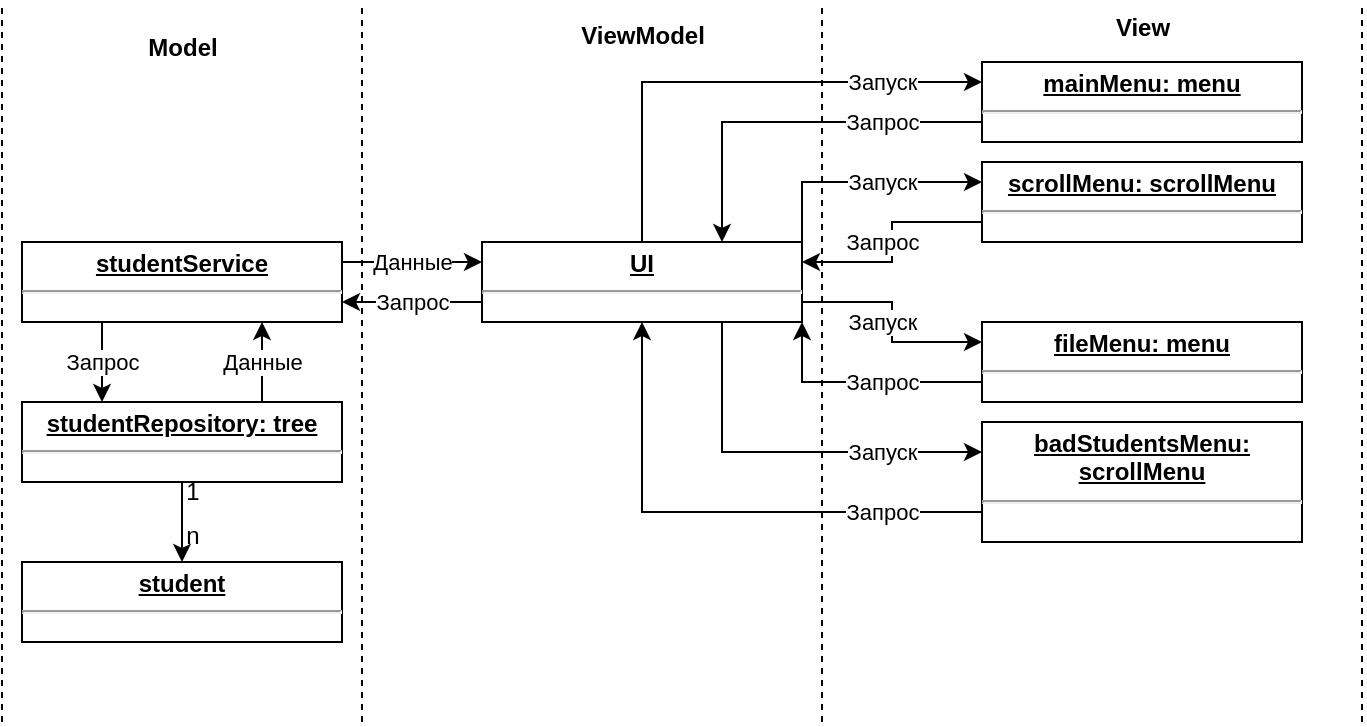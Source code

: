 <mxfile version="22.1.11" type="device">
  <diagram id="R2lEEEUBdFMjLlhIrx00" name="Page-1">
    <mxGraphModel dx="1556" dy="919" grid="1" gridSize="10" guides="1" tooltips="1" connect="1" arrows="1" fold="1" page="1" pageScale="1" pageWidth="850" pageHeight="1100" math="0" shadow="0" extFonts="Permanent Marker^https://fonts.googleapis.com/css?family=Permanent+Marker">
      <root>
        <mxCell id="0" />
        <mxCell id="1" parent="0" />
        <mxCell id="0ZcAbbA8atxMmMq-mmeC-13" value="Данные" style="edgeStyle=orthogonalEdgeStyle;rounded=0;orthogonalLoop=1;jettySize=auto;html=1;exitX=1;exitY=0.25;exitDx=0;exitDy=0;entryX=0;entryY=0.25;entryDx=0;entryDy=0;" edge="1" parent="1" source="ohvO5Vo5CfMUZhDfnE57-1" target="ohvO5Vo5CfMUZhDfnE57-2">
          <mxGeometry relative="1" as="geometry" />
        </mxCell>
        <mxCell id="0ZcAbbA8atxMmMq-mmeC-21" value="Запрос" style="edgeStyle=orthogonalEdgeStyle;rounded=0;orthogonalLoop=1;jettySize=auto;html=1;exitX=0.25;exitY=1;exitDx=0;exitDy=0;entryX=0.25;entryY=0;entryDx=0;entryDy=0;" edge="1" parent="1" source="ohvO5Vo5CfMUZhDfnE57-1" target="0ZcAbbA8atxMmMq-mmeC-1">
          <mxGeometry relative="1" as="geometry" />
        </mxCell>
        <mxCell id="ohvO5Vo5CfMUZhDfnE57-1" value="&lt;p style=&quot;margin:0px;margin-top:4px;text-align:center;text-decoration:underline;&quot;&gt;&lt;b&gt;studentService&lt;/b&gt;&lt;/p&gt;&lt;hr&gt;&lt;p style=&quot;margin:0px;margin-left:8px;&quot;&gt;&lt;br&gt;&lt;/p&gt;" style="verticalAlign=top;align=left;overflow=fill;fontSize=12;fontFamily=Helvetica;html=1;whiteSpace=wrap;" parent="1" vertex="1">
          <mxGeometry x="130" y="200" width="160" height="40" as="geometry" />
        </mxCell>
        <mxCell id="0ZcAbbA8atxMmMq-mmeC-12" value="Запуск" style="edgeStyle=orthogonalEdgeStyle;rounded=0;orthogonalLoop=1;jettySize=auto;html=1;exitX=0.75;exitY=1;exitDx=0;exitDy=0;entryX=0;entryY=0.25;entryDx=0;entryDy=0;" edge="1" parent="1" source="ohvO5Vo5CfMUZhDfnE57-2" target="ohvO5Vo5CfMUZhDfnE57-3">
          <mxGeometry x="0.487" relative="1" as="geometry">
            <mxPoint as="offset" />
          </mxGeometry>
        </mxCell>
        <mxCell id="0ZcAbbA8atxMmMq-mmeC-14" value="Запрос" style="edgeStyle=orthogonalEdgeStyle;rounded=0;orthogonalLoop=1;jettySize=auto;html=1;exitX=0;exitY=0.75;exitDx=0;exitDy=0;entryX=1;entryY=0.75;entryDx=0;entryDy=0;" edge="1" parent="1" source="ohvO5Vo5CfMUZhDfnE57-2" target="ohvO5Vo5CfMUZhDfnE57-1">
          <mxGeometry relative="1" as="geometry" />
        </mxCell>
        <mxCell id="0ZcAbbA8atxMmMq-mmeC-16" value="Запуск" style="edgeStyle=orthogonalEdgeStyle;rounded=0;orthogonalLoop=1;jettySize=auto;html=1;exitX=1;exitY=0;exitDx=0;exitDy=0;entryX=0;entryY=0.25;entryDx=0;entryDy=0;" edge="1" parent="1" source="ohvO5Vo5CfMUZhDfnE57-2" target="ohvO5Vo5CfMUZhDfnE57-5">
          <mxGeometry x="0.167" relative="1" as="geometry">
            <mxPoint as="offset" />
          </mxGeometry>
        </mxCell>
        <mxCell id="0ZcAbbA8atxMmMq-mmeC-17" value="Запуск" style="edgeStyle=orthogonalEdgeStyle;rounded=0;orthogonalLoop=1;jettySize=auto;html=1;exitX=0.5;exitY=0;exitDx=0;exitDy=0;entryX=0;entryY=0.25;entryDx=0;entryDy=0;" edge="1" parent="1" source="ohvO5Vo5CfMUZhDfnE57-2" target="ohvO5Vo5CfMUZhDfnE57-6">
          <mxGeometry x="0.6" relative="1" as="geometry">
            <mxPoint as="offset" />
          </mxGeometry>
        </mxCell>
        <mxCell id="0ZcAbbA8atxMmMq-mmeC-20" value="Запуск" style="edgeStyle=orthogonalEdgeStyle;rounded=0;orthogonalLoop=1;jettySize=auto;html=1;exitX=1;exitY=0.75;exitDx=0;exitDy=0;entryX=0;entryY=0.25;entryDx=0;entryDy=0;" edge="1" parent="1" source="ohvO5Vo5CfMUZhDfnE57-2" target="ohvO5Vo5CfMUZhDfnE57-4">
          <mxGeometry y="-5" relative="1" as="geometry">
            <mxPoint as="offset" />
          </mxGeometry>
        </mxCell>
        <mxCell id="ohvO5Vo5CfMUZhDfnE57-2" value="&lt;p style=&quot;margin:0px;margin-top:4px;text-align:center;text-decoration:underline;&quot;&gt;&lt;b&gt;UI&lt;/b&gt;&lt;/p&gt;&lt;hr&gt;&lt;p style=&quot;margin:0px;margin-left:8px;&quot;&gt;&lt;br&gt;&lt;/p&gt;" style="verticalAlign=top;align=left;overflow=fill;fontSize=12;fontFamily=Helvetica;html=1;whiteSpace=wrap;" parent="1" vertex="1">
          <mxGeometry x="360" y="200" width="160" height="40" as="geometry" />
        </mxCell>
        <mxCell id="ohvO5Vo5CfMUZhDfnE57-3" value="&lt;p style=&quot;margin:0px;margin-top:4px;text-align:center;text-decoration:underline;&quot;&gt;&lt;b&gt;badStudentsMenu: scrollMenu&lt;/b&gt;&lt;/p&gt;&lt;hr&gt;&lt;p style=&quot;margin:0px;margin-left:8px;&quot;&gt;&lt;br&gt;&lt;/p&gt;" style="verticalAlign=top;align=left;overflow=fill;fontSize=12;fontFamily=Helvetica;html=1;whiteSpace=wrap;" parent="1" vertex="1">
          <mxGeometry x="610" y="290" width="160" height="60" as="geometry" />
        </mxCell>
        <mxCell id="0ZcAbbA8atxMmMq-mmeC-19" value="Запрос" style="edgeStyle=orthogonalEdgeStyle;rounded=0;orthogonalLoop=1;jettySize=auto;html=1;exitX=0;exitY=0.75;exitDx=0;exitDy=0;entryX=1;entryY=1;entryDx=0;entryDy=0;" edge="1" parent="1" source="ohvO5Vo5CfMUZhDfnE57-4" target="ohvO5Vo5CfMUZhDfnE57-2">
          <mxGeometry x="-0.167" relative="1" as="geometry">
            <mxPoint as="offset" />
          </mxGeometry>
        </mxCell>
        <mxCell id="ohvO5Vo5CfMUZhDfnE57-4" value="&lt;p style=&quot;margin:0px;margin-top:4px;text-align:center;text-decoration:underline;&quot;&gt;&lt;b&gt;fileMenu: menu&lt;/b&gt;&lt;/p&gt;&lt;hr&gt;&lt;p style=&quot;margin:0px;margin-left:8px;&quot;&gt;&lt;br&gt;&lt;/p&gt;" style="verticalAlign=top;align=left;overflow=fill;fontSize=12;fontFamily=Helvetica;html=1;whiteSpace=wrap;" parent="1" vertex="1">
          <mxGeometry x="610" y="240" width="160" height="40" as="geometry" />
        </mxCell>
        <mxCell id="0ZcAbbA8atxMmMq-mmeC-15" value="Запрос" style="edgeStyle=orthogonalEdgeStyle;rounded=0;orthogonalLoop=1;jettySize=auto;html=1;exitX=0;exitY=0.75;exitDx=0;exitDy=0;entryX=1;entryY=0.25;entryDx=0;entryDy=0;" edge="1" parent="1" source="ohvO5Vo5CfMUZhDfnE57-5" target="ohvO5Vo5CfMUZhDfnE57-2">
          <mxGeometry y="-5" relative="1" as="geometry">
            <mxPoint as="offset" />
          </mxGeometry>
        </mxCell>
        <mxCell id="ohvO5Vo5CfMUZhDfnE57-5" value="&lt;p style=&quot;margin:0px;margin-top:4px;text-align:center;text-decoration:underline;&quot;&gt;&lt;b&gt;scrollMenu: scrollMenu&lt;/b&gt;&lt;/p&gt;&lt;hr&gt;&lt;p style=&quot;margin:0px;margin-left:8px;&quot;&gt;&lt;br&gt;&lt;/p&gt;" style="verticalAlign=top;align=left;overflow=fill;fontSize=12;fontFamily=Helvetica;html=1;whiteSpace=wrap;" parent="1" vertex="1">
          <mxGeometry x="610" y="160" width="160" height="40" as="geometry" />
        </mxCell>
        <mxCell id="0ZcAbbA8atxMmMq-mmeC-18" value="Запрос" style="edgeStyle=orthogonalEdgeStyle;rounded=0;orthogonalLoop=1;jettySize=auto;html=1;exitX=0;exitY=0.75;exitDx=0;exitDy=0;entryX=0.75;entryY=0;entryDx=0;entryDy=0;" edge="1" parent="1" source="ohvO5Vo5CfMUZhDfnE57-6" target="ohvO5Vo5CfMUZhDfnE57-2">
          <mxGeometry x="-0.474" relative="1" as="geometry">
            <mxPoint as="offset" />
          </mxGeometry>
        </mxCell>
        <mxCell id="ohvO5Vo5CfMUZhDfnE57-6" value="&lt;p style=&quot;margin:0px;margin-top:4px;text-align:center;text-decoration:underline;&quot;&gt;&lt;b&gt;mainMenu: menu&lt;/b&gt;&lt;/p&gt;&lt;hr&gt;&lt;p style=&quot;margin:0px;margin-left:8px;&quot;&gt;&lt;br&gt;&lt;/p&gt;" style="verticalAlign=top;align=left;overflow=fill;fontSize=12;fontFamily=Helvetica;html=1;whiteSpace=wrap;" parent="1" vertex="1">
          <mxGeometry x="610" y="110" width="160" height="40" as="geometry" />
        </mxCell>
        <mxCell id="0ZcAbbA8atxMmMq-mmeC-22" value="Данные" style="edgeStyle=orthogonalEdgeStyle;rounded=0;orthogonalLoop=1;jettySize=auto;html=1;exitX=0.75;exitY=0;exitDx=0;exitDy=0;entryX=0.75;entryY=1;entryDx=0;entryDy=0;" edge="1" parent="1" source="0ZcAbbA8atxMmMq-mmeC-1" target="ohvO5Vo5CfMUZhDfnE57-1">
          <mxGeometry relative="1" as="geometry" />
        </mxCell>
        <mxCell id="0ZcAbbA8atxMmMq-mmeC-24" style="edgeStyle=orthogonalEdgeStyle;rounded=0;orthogonalLoop=1;jettySize=auto;html=1;entryX=0.5;entryY=0;entryDx=0;entryDy=0;" edge="1" parent="1" source="0ZcAbbA8atxMmMq-mmeC-1" target="0ZcAbbA8atxMmMq-mmeC-2">
          <mxGeometry relative="1" as="geometry" />
        </mxCell>
        <mxCell id="0ZcAbbA8atxMmMq-mmeC-1" value="&lt;p style=&quot;margin:0px;margin-top:4px;text-align:center;text-decoration:underline;&quot;&gt;&lt;b&gt;studentRepository: tree&lt;/b&gt;&lt;/p&gt;&lt;hr&gt;&lt;p style=&quot;margin:0px;margin-left:8px;&quot;&gt;&lt;br&gt;&lt;/p&gt;" style="verticalAlign=top;align=left;overflow=fill;fontSize=12;fontFamily=Helvetica;html=1;whiteSpace=wrap;" vertex="1" parent="1">
          <mxGeometry x="130" y="280" width="160" height="40" as="geometry" />
        </mxCell>
        <mxCell id="0ZcAbbA8atxMmMq-mmeC-2" value="&lt;p style=&quot;margin:0px;margin-top:4px;text-align:center;text-decoration:underline;&quot;&gt;&lt;b&gt;student&lt;/b&gt;&lt;/p&gt;&lt;hr&gt;&lt;p style=&quot;margin:0px;margin-left:8px;&quot;&gt;&lt;br&gt;&lt;/p&gt;" style="verticalAlign=top;align=left;overflow=fill;fontSize=12;fontFamily=Helvetica;html=1;whiteSpace=wrap;" vertex="1" parent="1">
          <mxGeometry x="130" y="360" width="160" height="40" as="geometry" />
        </mxCell>
        <mxCell id="0ZcAbbA8atxMmMq-mmeC-10" value="Запрос" style="edgeStyle=orthogonalEdgeStyle;rounded=0;orthogonalLoop=1;jettySize=auto;html=1;entryX=0.5;entryY=1;entryDx=0;entryDy=0;exitX=0;exitY=0.75;exitDx=0;exitDy=0;" edge="1" parent="1" source="ohvO5Vo5CfMUZhDfnE57-3" target="ohvO5Vo5CfMUZhDfnE57-2">
          <mxGeometry x="-0.623" relative="1" as="geometry">
            <mxPoint x="610" y="505" as="sourcePoint" />
            <mxPoint x="480" y="310" as="targetPoint" />
            <Array as="points">
              <mxPoint x="440" y="335" />
            </Array>
            <mxPoint as="offset" />
          </mxGeometry>
        </mxCell>
        <mxCell id="0ZcAbbA8atxMmMq-mmeC-25" value="&lt;span style=&quot;font-weight: normal;&quot;&gt;1&lt;/span&gt;" style="text;align=center;fontStyle=1;verticalAlign=middle;spacingLeft=3;spacingRight=3;strokeColor=none;rotatable=0;points=[[0,0.5],[1,0.5]];portConstraint=eastwest;html=1;" vertex="1" parent="1">
          <mxGeometry x="190" y="320" width="50" height="10" as="geometry" />
        </mxCell>
        <mxCell id="0ZcAbbA8atxMmMq-mmeC-26" value="&lt;span style=&quot;font-weight: normal;&quot;&gt;n&lt;/span&gt;" style="text;align=center;fontStyle=1;verticalAlign=middle;spacingLeft=3;spacingRight=3;strokeColor=none;rotatable=0;points=[[0,0.5],[1,0.5]];portConstraint=eastwest;html=1;" vertex="1" parent="1">
          <mxGeometry x="175" y="334" width="80" height="26" as="geometry" />
        </mxCell>
        <mxCell id="0ZcAbbA8atxMmMq-mmeC-30" value="" style="endArrow=none;dashed=1;html=1;rounded=0;" edge="1" parent="1">
          <mxGeometry width="50" height="50" relative="1" as="geometry">
            <mxPoint x="120" y="440" as="sourcePoint" />
            <mxPoint x="120" y="80" as="targetPoint" />
          </mxGeometry>
        </mxCell>
        <mxCell id="0ZcAbbA8atxMmMq-mmeC-31" value="" style="endArrow=none;dashed=1;html=1;rounded=0;" edge="1" parent="1">
          <mxGeometry width="50" height="50" relative="1" as="geometry">
            <mxPoint x="300" y="440" as="sourcePoint" />
            <mxPoint x="300" y="80" as="targetPoint" />
          </mxGeometry>
        </mxCell>
        <mxCell id="0ZcAbbA8atxMmMq-mmeC-32" value="" style="endArrow=none;dashed=1;html=1;rounded=0;" edge="1" parent="1">
          <mxGeometry width="50" height="50" relative="1" as="geometry">
            <mxPoint x="530" y="440" as="sourcePoint" />
            <mxPoint x="530" y="80" as="targetPoint" />
          </mxGeometry>
        </mxCell>
        <mxCell id="0ZcAbbA8atxMmMq-mmeC-33" value="" style="endArrow=none;dashed=1;html=1;rounded=0;" edge="1" parent="1">
          <mxGeometry width="50" height="50" relative="1" as="geometry">
            <mxPoint x="800" y="440" as="sourcePoint" />
            <mxPoint x="800" y="80" as="targetPoint" />
          </mxGeometry>
        </mxCell>
        <mxCell id="0ZcAbbA8atxMmMq-mmeC-34" value="Model" style="text;align=center;fontStyle=1;verticalAlign=middle;spacingLeft=3;spacingRight=3;strokeColor=none;rotatable=0;points=[[0,0.5],[1,0.5]];portConstraint=eastwest;html=1;" vertex="1" parent="1">
          <mxGeometry x="170" y="90" width="80" height="26" as="geometry" />
        </mxCell>
        <mxCell id="0ZcAbbA8atxMmMq-mmeC-35" value="ViewModel" style="text;align=center;fontStyle=1;verticalAlign=middle;spacingLeft=3;spacingRight=3;strokeColor=none;rotatable=0;points=[[0,0.5],[1,0.5]];portConstraint=eastwest;html=1;" vertex="1" parent="1">
          <mxGeometry x="400" y="84" width="80" height="26" as="geometry" />
        </mxCell>
        <mxCell id="0ZcAbbA8atxMmMq-mmeC-36" value="View" style="text;align=center;fontStyle=1;verticalAlign=middle;spacingLeft=3;spacingRight=3;strokeColor=none;rotatable=0;points=[[0,0.5],[1,0.5]];portConstraint=eastwest;html=1;" vertex="1" parent="1">
          <mxGeometry x="650" y="80" width="80" height="26" as="geometry" />
        </mxCell>
      </root>
    </mxGraphModel>
  </diagram>
</mxfile>
